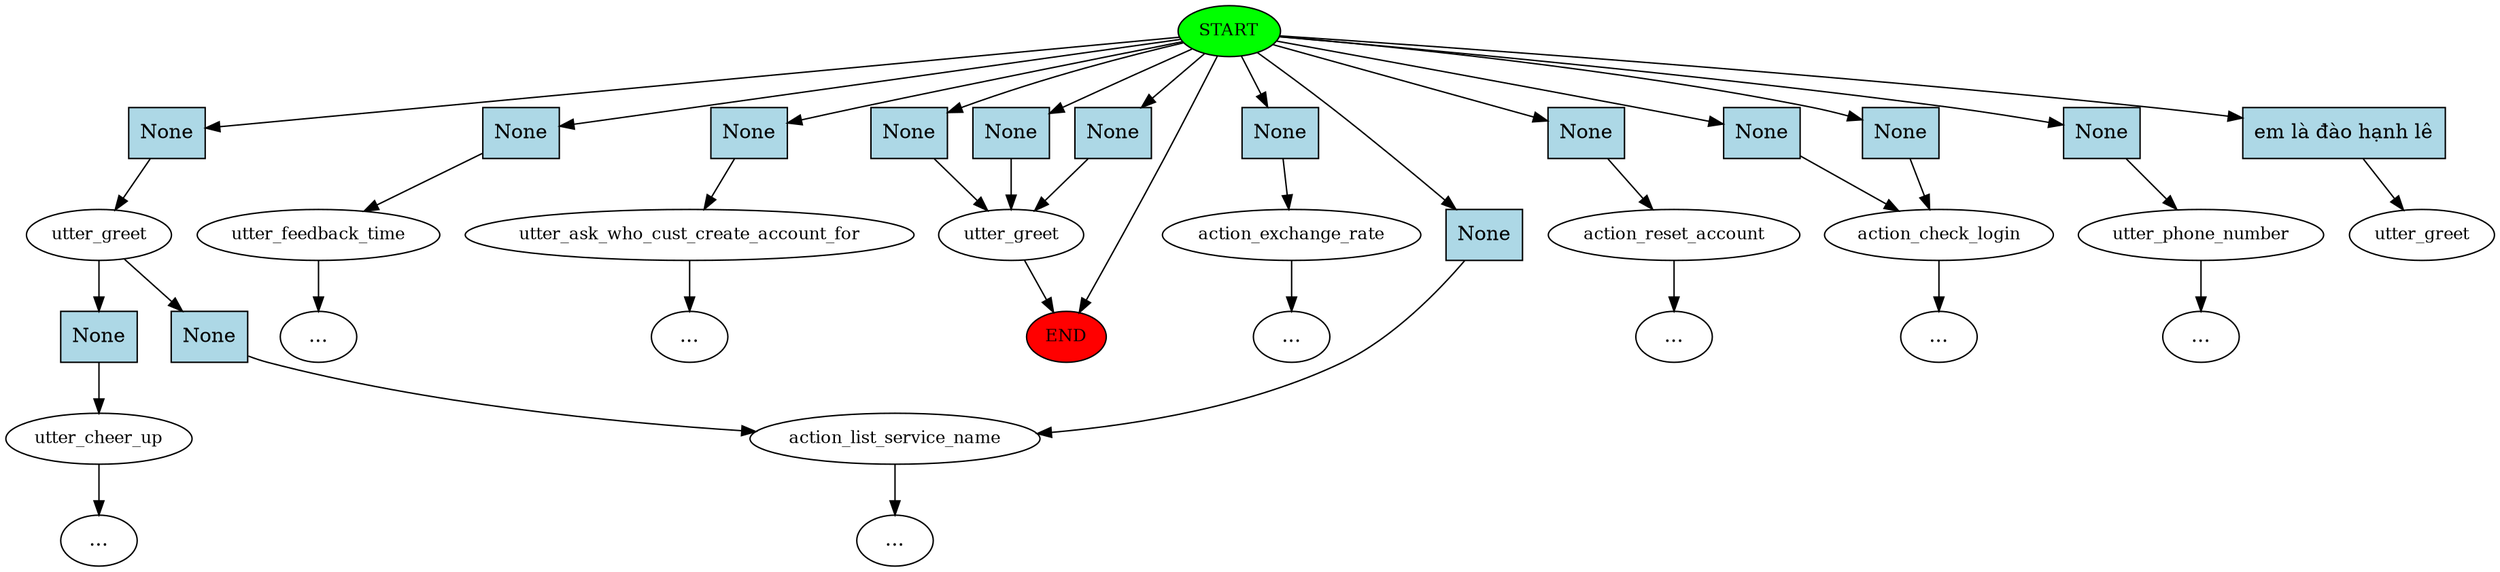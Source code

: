 digraph  {
0 [class="start active", fillcolor=green, fontsize=12, label=START, style=filled];
"-1" [class=end, fillcolor=red, fontsize=12, label=END, style=filled];
1 [class="", fontsize=12, label=utter_greet];
2 [class="", fontsize=12, label=utter_cheer_up];
"-4" [class=ellipsis, label="..."];
5 [class="", fontsize=12, label=utter_feedback_time];
"-5" [class=ellipsis, label="..."];
6 [class="", fontsize=12, label=utter_ask_who_cust_create_account_for];
12 [class="", fontsize=12, label=action_exchange_rate];
13 [class="", fontsize=12, label=action_list_service_name];
"-14" [class=ellipsis, label="..."];
"-17" [class=ellipsis, label="..."];
18 [class="", fontsize=12, label=action_reset_account];
"-19" [class=ellipsis, label="..."];
20 [class="", fontsize=12, label=action_check_login];
"-30" [class=ellipsis, label="..."];
32 [class="", fontsize=12, label=utter_greet];
38 [class="", fontsize=12, label=utter_phone_number];
"-35" [class=ellipsis, label="..."];
"-36" [class=ellipsis, label="..."];
41 [class="dashed active", fontsize=12, label=utter_greet];
42 [class=intent, fillcolor=lightblue, label=None, shape=rect, style=filled];
43 [class=intent, fillcolor=lightblue, label=None, shape=rect, style=filled];
44 [class=intent, fillcolor=lightblue, label=None, shape=rect, style=filled];
45 [class=intent, fillcolor=lightblue, label=None, shape=rect, style=filled];
46 [class=intent, fillcolor=lightblue, label=None, shape=rect, style=filled];
47 [class=intent, fillcolor=lightblue, label=None, shape=rect, style=filled];
48 [class=intent, fillcolor=lightblue, label=None, shape=rect, style=filled];
49 [class=intent, fillcolor=lightblue, label=None, shape=rect, style=filled];
50 [class=intent, fillcolor=lightblue, label=None, shape=rect, style=filled];
51 [class=intent, fillcolor=lightblue, label=None, shape=rect, style=filled];
52 [class=intent, fillcolor=lightblue, label=None, shape=rect, style=filled];
53 [class=intent, fillcolor=lightblue, label=None, shape=rect, style=filled];
54 [class="intent active", fillcolor=lightblue, label="em là đào hạnh lê", shape=rect, style=filled];
55 [class=intent, fillcolor=lightblue, label=None, shape=rect, style=filled];
56 [class=intent, fillcolor=lightblue, label=None, shape=rect, style=filled];
0 -> "-1"  [class="", key=NONE, label=""];
0 -> 42  [class="", key=0];
0 -> 43  [class="", key=0];
0 -> 44  [class="", key=0];
0 -> 45  [class="", key=0];
0 -> 46  [class="", key=0];
0 -> 47  [class="", key=0];
0 -> 48  [class="", key=0];
0 -> 49  [class="", key=0];
0 -> 50  [class="", key=0];
0 -> 51  [class="", key=0];
0 -> 52  [class="", key=0];
0 -> 53  [class="", key=0];
0 -> 54  [class=active, key=0];
1 -> 55  [class="", key=0];
1 -> 56  [class="", key=0];
2 -> "-4"  [class="", key=NONE, label=""];
5 -> "-5"  [class="", key=NONE, label=""];
6 -> "-17"  [class="", key=NONE, label=""];
12 -> "-14"  [class="", key=NONE, label=""];
13 -> "-36"  [class="", key=NONE, label=""];
18 -> "-19"  [class="", key=NONE, label=""];
20 -> "-30"  [class="", key=NONE, label=""];
32 -> "-1"  [class="", key=NONE, label=""];
38 -> "-35"  [class="", key=NONE, label=""];
42 -> 1  [class="", key=0];
43 -> 5  [class="", key=0];
44 -> 6  [class="", key=0];
45 -> 12  [class="", key=0];
46 -> 13  [class="", key=0];
47 -> 18  [class="", key=0];
48 -> 20  [class="", key=0];
49 -> 20  [class="", key=0];
50 -> 32  [class="", key=0];
51 -> 32  [class="", key=0];
52 -> 32  [class="", key=0];
53 -> 38  [class="", key=0];
54 -> 41  [class=active, key=0];
55 -> 2  [class="", key=0];
56 -> 13  [class="", key=0];
}
